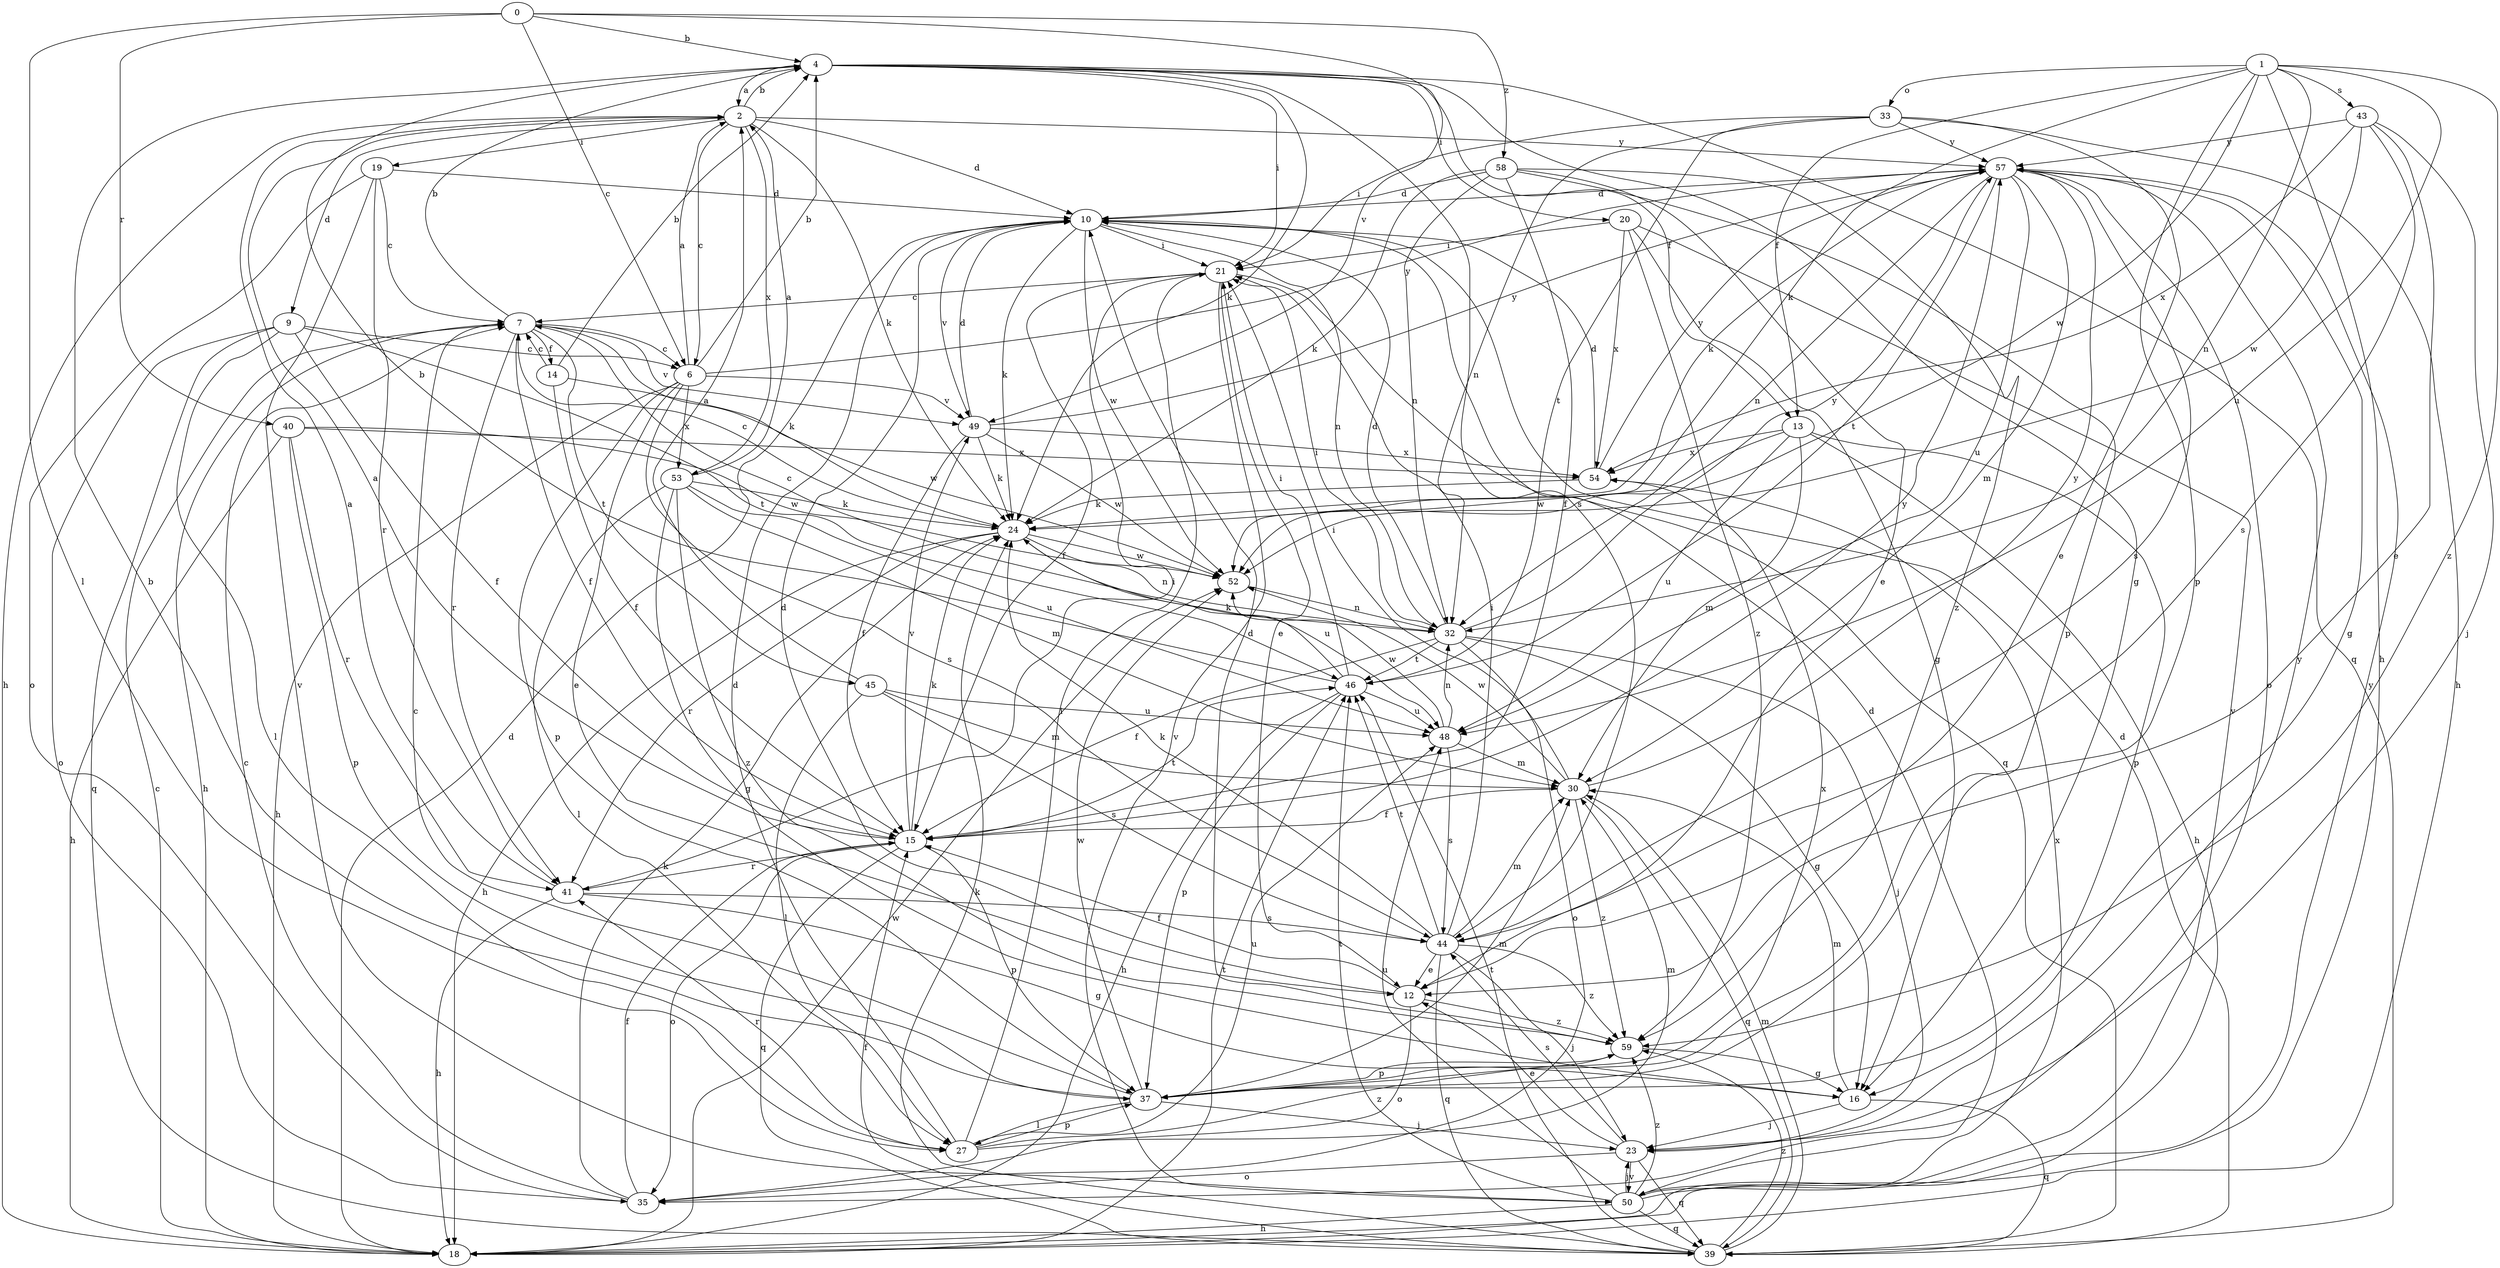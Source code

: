 strict digraph  {
0;
1;
2;
4;
6;
7;
9;
10;
12;
13;
14;
15;
16;
18;
19;
20;
21;
23;
24;
27;
30;
32;
33;
35;
37;
39;
40;
41;
43;
44;
45;
46;
48;
49;
50;
52;
53;
54;
57;
58;
59;
0 -> 4  [label=b];
0 -> 6  [label=c];
0 -> 27  [label=l];
0 -> 40  [label=r];
0 -> 49  [label=v];
0 -> 58  [label=z];
1 -> 13  [label=f];
1 -> 18  [label=h];
1 -> 24  [label=k];
1 -> 32  [label=n];
1 -> 33  [label=o];
1 -> 37  [label=p];
1 -> 43  [label=s];
1 -> 48  [label=u];
1 -> 52  [label=w];
1 -> 59  [label=z];
2 -> 4  [label=b];
2 -> 6  [label=c];
2 -> 9  [label=d];
2 -> 10  [label=d];
2 -> 18  [label=h];
2 -> 19  [label=i];
2 -> 24  [label=k];
2 -> 53  [label=x];
2 -> 57  [label=y];
4 -> 2  [label=a];
4 -> 13  [label=f];
4 -> 16  [label=g];
4 -> 20  [label=i];
4 -> 21  [label=i];
4 -> 24  [label=k];
4 -> 39  [label=q];
4 -> 44  [label=s];
6 -> 2  [label=a];
6 -> 4  [label=b];
6 -> 12  [label=e];
6 -> 18  [label=h];
6 -> 37  [label=p];
6 -> 44  [label=s];
6 -> 49  [label=v];
6 -> 53  [label=x];
6 -> 57  [label=y];
7 -> 4  [label=b];
7 -> 6  [label=c];
7 -> 14  [label=f];
7 -> 15  [label=f];
7 -> 18  [label=h];
7 -> 24  [label=k];
7 -> 41  [label=r];
7 -> 45  [label=t];
7 -> 49  [label=v];
9 -> 6  [label=c];
9 -> 15  [label=f];
9 -> 27  [label=l];
9 -> 35  [label=o];
9 -> 39  [label=q];
9 -> 46  [label=t];
10 -> 21  [label=i];
10 -> 24  [label=k];
10 -> 32  [label=n];
10 -> 49  [label=v];
10 -> 52  [label=w];
12 -> 10  [label=d];
12 -> 15  [label=f];
12 -> 35  [label=o];
12 -> 59  [label=z];
13 -> 18  [label=h];
13 -> 30  [label=m];
13 -> 37  [label=p];
13 -> 48  [label=u];
13 -> 52  [label=w];
13 -> 54  [label=x];
14 -> 4  [label=b];
14 -> 7  [label=c];
14 -> 15  [label=f];
14 -> 52  [label=w];
15 -> 2  [label=a];
15 -> 24  [label=k];
15 -> 35  [label=o];
15 -> 37  [label=p];
15 -> 39  [label=q];
15 -> 41  [label=r];
15 -> 46  [label=t];
15 -> 49  [label=v];
15 -> 57  [label=y];
16 -> 23  [label=j];
16 -> 30  [label=m];
16 -> 39  [label=q];
18 -> 7  [label=c];
18 -> 10  [label=d];
18 -> 46  [label=t];
18 -> 52  [label=w];
19 -> 7  [label=c];
19 -> 10  [label=d];
19 -> 35  [label=o];
19 -> 41  [label=r];
19 -> 50  [label=v];
20 -> 16  [label=g];
20 -> 21  [label=i];
20 -> 50  [label=v];
20 -> 54  [label=x];
20 -> 59  [label=z];
21 -> 7  [label=c];
21 -> 12  [label=e];
21 -> 15  [label=f];
21 -> 39  [label=q];
21 -> 50  [label=v];
23 -> 12  [label=e];
23 -> 35  [label=o];
23 -> 39  [label=q];
23 -> 44  [label=s];
23 -> 50  [label=v];
23 -> 57  [label=y];
24 -> 7  [label=c];
24 -> 18  [label=h];
24 -> 32  [label=n];
24 -> 41  [label=r];
24 -> 48  [label=u];
24 -> 52  [label=w];
27 -> 10  [label=d];
27 -> 21  [label=i];
27 -> 30  [label=m];
27 -> 37  [label=p];
27 -> 41  [label=r];
27 -> 48  [label=u];
27 -> 59  [label=z];
30 -> 15  [label=f];
30 -> 21  [label=i];
30 -> 39  [label=q];
30 -> 52  [label=w];
30 -> 57  [label=y];
30 -> 59  [label=z];
32 -> 7  [label=c];
32 -> 10  [label=d];
32 -> 15  [label=f];
32 -> 16  [label=g];
32 -> 21  [label=i];
32 -> 23  [label=j];
32 -> 35  [label=o];
32 -> 46  [label=t];
32 -> 57  [label=y];
33 -> 12  [label=e];
33 -> 18  [label=h];
33 -> 21  [label=i];
33 -> 32  [label=n];
33 -> 46  [label=t];
33 -> 57  [label=y];
35 -> 7  [label=c];
35 -> 15  [label=f];
35 -> 24  [label=k];
37 -> 4  [label=b];
37 -> 7  [label=c];
37 -> 23  [label=j];
37 -> 27  [label=l];
37 -> 30  [label=m];
37 -> 52  [label=w];
37 -> 54  [label=x];
39 -> 10  [label=d];
39 -> 15  [label=f];
39 -> 24  [label=k];
39 -> 30  [label=m];
39 -> 46  [label=t];
39 -> 59  [label=z];
40 -> 18  [label=h];
40 -> 37  [label=p];
40 -> 41  [label=r];
40 -> 52  [label=w];
40 -> 54  [label=x];
41 -> 2  [label=a];
41 -> 16  [label=g];
41 -> 18  [label=h];
41 -> 21  [label=i];
41 -> 44  [label=s];
43 -> 12  [label=e];
43 -> 23  [label=j];
43 -> 44  [label=s];
43 -> 52  [label=w];
43 -> 54  [label=x];
43 -> 57  [label=y];
44 -> 12  [label=e];
44 -> 21  [label=i];
44 -> 23  [label=j];
44 -> 24  [label=k];
44 -> 30  [label=m];
44 -> 39  [label=q];
44 -> 46  [label=t];
44 -> 59  [label=z];
45 -> 2  [label=a];
45 -> 27  [label=l];
45 -> 30  [label=m];
45 -> 44  [label=s];
45 -> 48  [label=u];
46 -> 4  [label=b];
46 -> 18  [label=h];
46 -> 21  [label=i];
46 -> 24  [label=k];
46 -> 37  [label=p];
46 -> 48  [label=u];
48 -> 30  [label=m];
48 -> 32  [label=n];
48 -> 44  [label=s];
48 -> 52  [label=w];
49 -> 10  [label=d];
49 -> 15  [label=f];
49 -> 24  [label=k];
49 -> 52  [label=w];
49 -> 54  [label=x];
49 -> 57  [label=y];
50 -> 10  [label=d];
50 -> 18  [label=h];
50 -> 23  [label=j];
50 -> 39  [label=q];
50 -> 46  [label=t];
50 -> 48  [label=u];
50 -> 54  [label=x];
50 -> 57  [label=y];
50 -> 59  [label=z];
52 -> 32  [label=n];
53 -> 2  [label=a];
53 -> 16  [label=g];
53 -> 24  [label=k];
53 -> 27  [label=l];
53 -> 30  [label=m];
53 -> 48  [label=u];
53 -> 59  [label=z];
54 -> 10  [label=d];
54 -> 24  [label=k];
54 -> 57  [label=y];
57 -> 10  [label=d];
57 -> 16  [label=g];
57 -> 24  [label=k];
57 -> 30  [label=m];
57 -> 32  [label=n];
57 -> 35  [label=o];
57 -> 44  [label=s];
57 -> 46  [label=t];
57 -> 48  [label=u];
58 -> 10  [label=d];
58 -> 12  [label=e];
58 -> 15  [label=f];
58 -> 24  [label=k];
58 -> 32  [label=n];
58 -> 37  [label=p];
58 -> 59  [label=z];
59 -> 10  [label=d];
59 -> 16  [label=g];
59 -> 37  [label=p];
}
